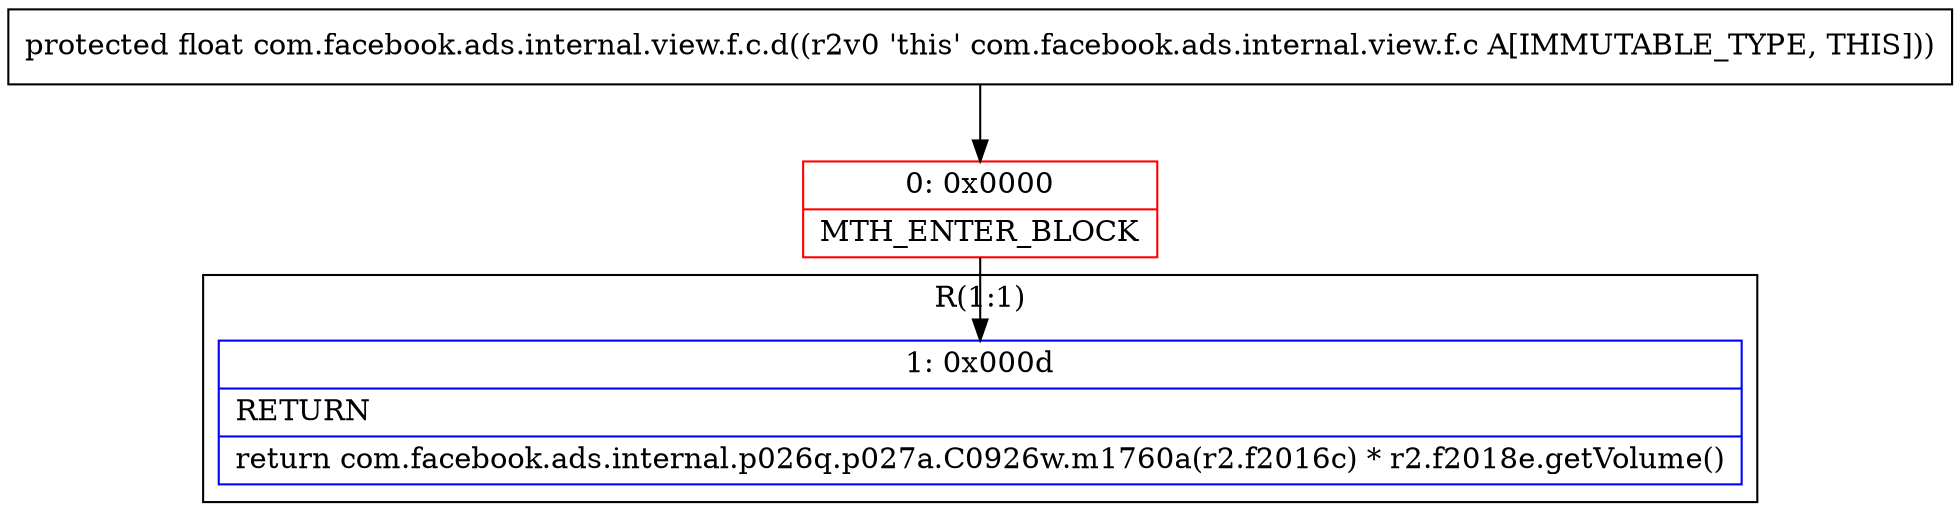 digraph "CFG forcom.facebook.ads.internal.view.f.c.d()F" {
subgraph cluster_Region_1483696953 {
label = "R(1:1)";
node [shape=record,color=blue];
Node_1 [shape=record,label="{1\:\ 0x000d|RETURN\l|return com.facebook.ads.internal.p026q.p027a.C0926w.m1760a(r2.f2016c) * r2.f2018e.getVolume()\l}"];
}
Node_0 [shape=record,color=red,label="{0\:\ 0x0000|MTH_ENTER_BLOCK\l}"];
MethodNode[shape=record,label="{protected float com.facebook.ads.internal.view.f.c.d((r2v0 'this' com.facebook.ads.internal.view.f.c A[IMMUTABLE_TYPE, THIS])) }"];
MethodNode -> Node_0;
Node_0 -> Node_1;
}

